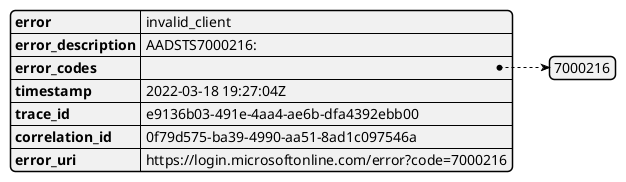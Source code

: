 @startjson

{
    "error": "invalid_client",
    "error_description": "AADSTS7000216: ",
    "error_codes": [
        7000216
    ],
    "timestamp": "2022-03-18 19:27:04Z",
    "trace_id": "e9136b03-491e-4aa4-ae6b-dfa4392ebb00",
    "correlation_id": "0f79d575-ba39-4990-aa51-8ad1c097546a",
    "error_uri": "https://login.microsoftonline.com/error?code=7000216"
}
@endjson